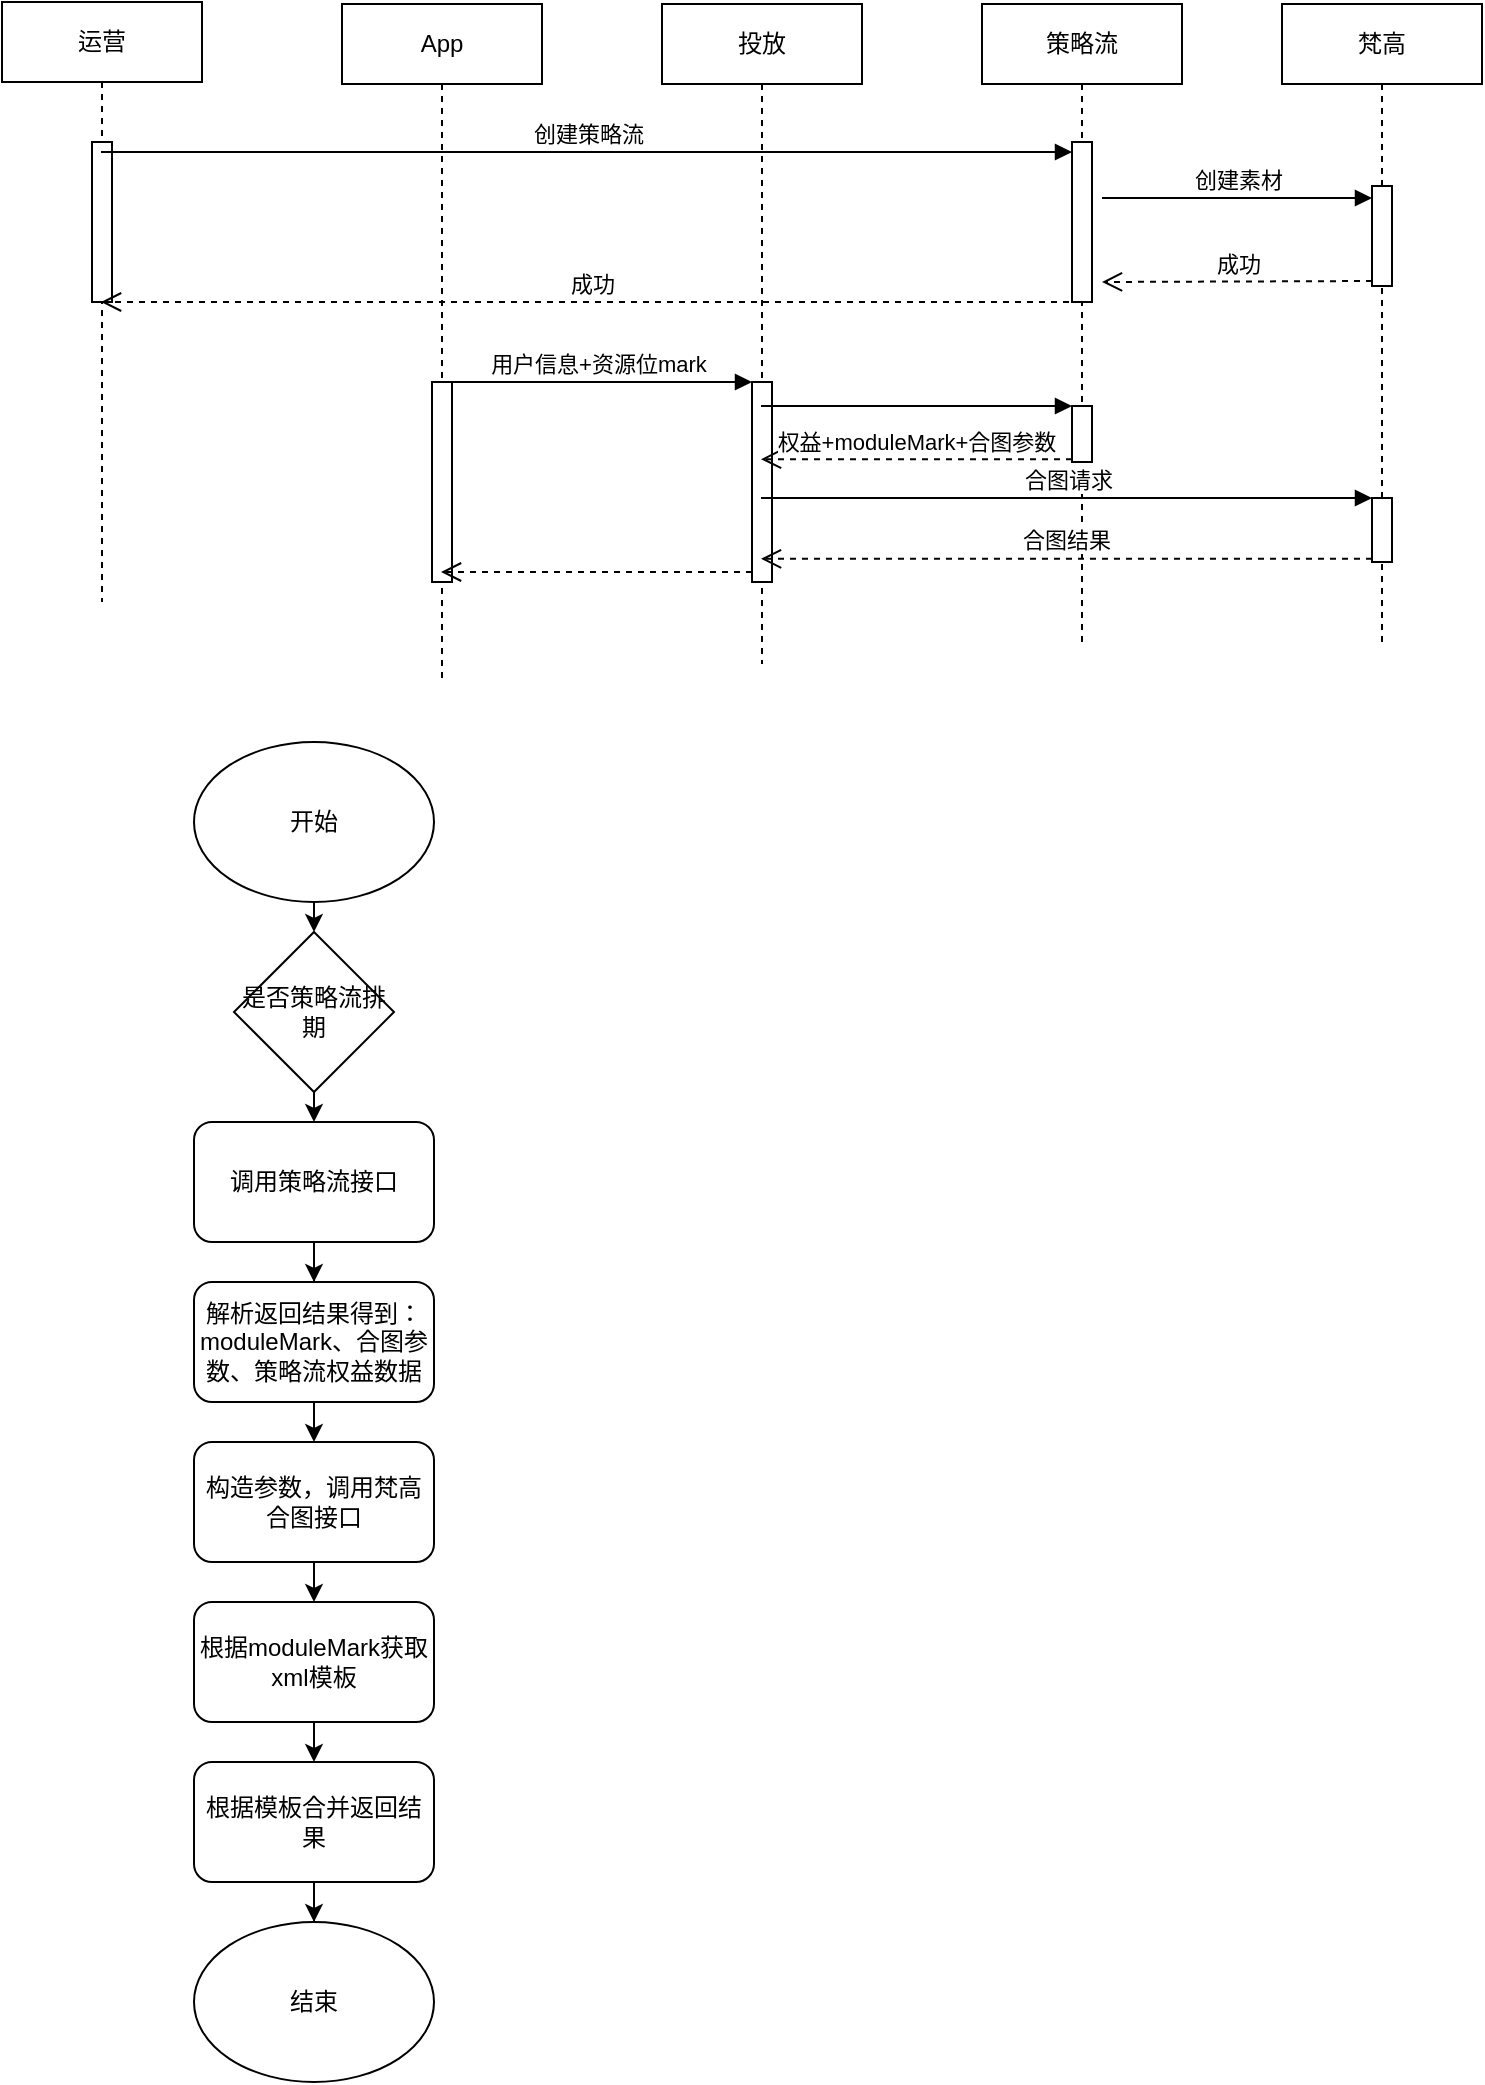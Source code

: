 <mxfile version="14.0.0" type="github">
  <diagram id="yCU4bkz9AmEwMwWTDpiH" name="Page-1">
    <mxGraphModel dx="1186" dy="664" grid="1" gridSize="10" guides="1" tooltips="1" connect="1" arrows="1" fold="1" page="1" pageScale="1" pageWidth="827" pageHeight="1169" math="0" shadow="0">
      <root>
        <mxCell id="0" />
        <mxCell id="1" parent="0" />
        <mxCell id="xL52v0IJe3lVKu3_Eh4v-1" value="运营" style="shape=umlLifeline;perimeter=lifelinePerimeter;whiteSpace=wrap;html=1;container=1;collapsible=0;recursiveResize=0;outlineConnect=0;" vertex="1" parent="1">
          <mxGeometry x="44" y="10" width="100" height="300" as="geometry" />
        </mxCell>
        <mxCell id="xL52v0IJe3lVKu3_Eh4v-11" value="" style="html=1;points=[];perimeter=orthogonalPerimeter;" vertex="1" parent="xL52v0IJe3lVKu3_Eh4v-1">
          <mxGeometry x="45" y="70" width="10" height="80" as="geometry" />
        </mxCell>
        <mxCell id="xL52v0IJe3lVKu3_Eh4v-2" value="投放" style="shape=umlLifeline;perimeter=lifelinePerimeter;whiteSpace=wrap;html=1;container=1;collapsible=0;recursiveResize=0;outlineConnect=0;" vertex="1" parent="1">
          <mxGeometry x="374" y="11" width="100" height="330" as="geometry" />
        </mxCell>
        <mxCell id="xL52v0IJe3lVKu3_Eh4v-15" value="" style="html=1;points=[];perimeter=orthogonalPerimeter;" vertex="1" parent="xL52v0IJe3lVKu3_Eh4v-2">
          <mxGeometry x="45" y="189" width="10" height="100" as="geometry" />
        </mxCell>
        <mxCell id="xL52v0IJe3lVKu3_Eh4v-3" value="策略流" style="shape=umlLifeline;perimeter=lifelinePerimeter;whiteSpace=wrap;html=1;container=1;collapsible=0;recursiveResize=0;outlineConnect=0;" vertex="1" parent="1">
          <mxGeometry x="534" y="11" width="100" height="320" as="geometry" />
        </mxCell>
        <mxCell id="xL52v0IJe3lVKu3_Eh4v-6" value="" style="html=1;points=[];perimeter=orthogonalPerimeter;" vertex="1" parent="xL52v0IJe3lVKu3_Eh4v-3">
          <mxGeometry x="45" y="69" width="10" height="80" as="geometry" />
        </mxCell>
        <mxCell id="xL52v0IJe3lVKu3_Eh4v-18" value="" style="html=1;points=[];perimeter=orthogonalPerimeter;" vertex="1" parent="xL52v0IJe3lVKu3_Eh4v-3">
          <mxGeometry x="45" y="201" width="10" height="28" as="geometry" />
        </mxCell>
        <mxCell id="xL52v0IJe3lVKu3_Eh4v-4" value="梵高" style="shape=umlLifeline;perimeter=lifelinePerimeter;whiteSpace=wrap;html=1;container=1;collapsible=0;recursiveResize=0;outlineConnect=0;" vertex="1" parent="1">
          <mxGeometry x="684" y="11" width="100" height="320" as="geometry" />
        </mxCell>
        <mxCell id="xL52v0IJe3lVKu3_Eh4v-7" value="" style="html=1;points=[];perimeter=orthogonalPerimeter;" vertex="1" parent="xL52v0IJe3lVKu3_Eh4v-4">
          <mxGeometry x="45" y="91" width="10" height="50" as="geometry" />
        </mxCell>
        <mxCell id="xL52v0IJe3lVKu3_Eh4v-21" value="" style="html=1;points=[];perimeter=orthogonalPerimeter;" vertex="1" parent="xL52v0IJe3lVKu3_Eh4v-4">
          <mxGeometry x="45" y="247" width="10" height="32" as="geometry" />
        </mxCell>
        <mxCell id="xL52v0IJe3lVKu3_Eh4v-5" value="App" style="shape=umlLifeline;perimeter=lifelinePerimeter;whiteSpace=wrap;html=1;container=1;collapsible=0;recursiveResize=0;outlineConnect=0;" vertex="1" parent="1">
          <mxGeometry x="214" y="11" width="100" height="340" as="geometry" />
        </mxCell>
        <mxCell id="xL52v0IJe3lVKu3_Eh4v-14" value="" style="html=1;points=[];perimeter=orthogonalPerimeter;" vertex="1" parent="xL52v0IJe3lVKu3_Eh4v-5">
          <mxGeometry x="45" y="189" width="10" height="100" as="geometry" />
        </mxCell>
        <mxCell id="xL52v0IJe3lVKu3_Eh4v-8" value="创建素材" style="html=1;verticalAlign=bottom;endArrow=block;" edge="1" parent="1">
          <mxGeometry relative="1" as="geometry">
            <mxPoint x="594" y="108" as="sourcePoint" />
            <mxPoint x="729" y="108" as="targetPoint" />
          </mxGeometry>
        </mxCell>
        <mxCell id="xL52v0IJe3lVKu3_Eh4v-9" value="成功" style="html=1;verticalAlign=bottom;endArrow=open;dashed=1;endSize=8;exitX=0;exitY=0.95;" edge="1" source="xL52v0IJe3lVKu3_Eh4v-7" parent="1">
          <mxGeometry relative="1" as="geometry">
            <mxPoint x="594" y="150" as="targetPoint" />
          </mxGeometry>
        </mxCell>
        <mxCell id="xL52v0IJe3lVKu3_Eh4v-12" value="创建策略流" style="html=1;verticalAlign=bottom;endArrow=block;entryX=0;entryY=0.25;entryDx=0;entryDy=0;entryPerimeter=0;" edge="1" parent="1">
          <mxGeometry width="80" relative="1" as="geometry">
            <mxPoint x="93.5" y="85" as="sourcePoint" />
            <mxPoint x="579" y="85" as="targetPoint" />
          </mxGeometry>
        </mxCell>
        <mxCell id="xL52v0IJe3lVKu3_Eh4v-13" value="成功" style="html=1;verticalAlign=bottom;endArrow=open;dashed=1;endSize=8;" edge="1" parent="1">
          <mxGeometry relative="1" as="geometry">
            <mxPoint x="583.5" y="160" as="sourcePoint" />
            <mxPoint x="93.5" y="160" as="targetPoint" />
          </mxGeometry>
        </mxCell>
        <mxCell id="xL52v0IJe3lVKu3_Eh4v-16" value="用户信息+资源位mark" style="html=1;verticalAlign=bottom;endArrow=block;entryX=0;entryY=0;" edge="1" target="xL52v0IJe3lVKu3_Eh4v-15" parent="1">
          <mxGeometry relative="1" as="geometry">
            <mxPoint x="263.5" y="200" as="sourcePoint" />
          </mxGeometry>
        </mxCell>
        <mxCell id="xL52v0IJe3lVKu3_Eh4v-17" value="" style="html=1;verticalAlign=bottom;endArrow=open;dashed=1;endSize=8;exitX=0;exitY=0.95;" edge="1" source="xL52v0IJe3lVKu3_Eh4v-15" parent="1">
          <mxGeometry relative="1" as="geometry">
            <mxPoint x="263.5" y="295" as="targetPoint" />
          </mxGeometry>
        </mxCell>
        <mxCell id="xL52v0IJe3lVKu3_Eh4v-19" value="" style="html=1;verticalAlign=bottom;endArrow=block;entryX=0;entryY=0;" edge="1" target="xL52v0IJe3lVKu3_Eh4v-18" parent="1">
          <mxGeometry relative="1" as="geometry">
            <mxPoint x="423.5" y="212" as="sourcePoint" />
          </mxGeometry>
        </mxCell>
        <mxCell id="xL52v0IJe3lVKu3_Eh4v-20" value="权益+moduleMark+合图参数" style="html=1;verticalAlign=bottom;endArrow=open;dashed=1;endSize=8;exitX=0;exitY=0.95;" edge="1" source="xL52v0IJe3lVKu3_Eh4v-18" parent="1">
          <mxGeometry relative="1" as="geometry">
            <mxPoint x="423.5" y="238.6" as="targetPoint" />
          </mxGeometry>
        </mxCell>
        <mxCell id="xL52v0IJe3lVKu3_Eh4v-22" value="合图请求" style="html=1;verticalAlign=bottom;endArrow=block;entryX=0;entryY=0;" edge="1" target="xL52v0IJe3lVKu3_Eh4v-21" parent="1">
          <mxGeometry relative="1" as="geometry">
            <mxPoint x="423.5" y="258" as="sourcePoint" />
          </mxGeometry>
        </mxCell>
        <mxCell id="xL52v0IJe3lVKu3_Eh4v-23" value="合图结果" style="html=1;verticalAlign=bottom;endArrow=open;dashed=1;endSize=8;exitX=0;exitY=0.95;" edge="1" source="xL52v0IJe3lVKu3_Eh4v-21" parent="1">
          <mxGeometry relative="1" as="geometry">
            <mxPoint x="423.5" y="288.4" as="targetPoint" />
          </mxGeometry>
        </mxCell>
        <mxCell id="xL52v0IJe3lVKu3_Eh4v-32" style="edgeStyle=orthogonalEdgeStyle;rounded=0;orthogonalLoop=1;jettySize=auto;html=1;exitX=0.5;exitY=1;exitDx=0;exitDy=0;" edge="1" parent="1" source="xL52v0IJe3lVKu3_Eh4v-26" target="xL52v0IJe3lVKu3_Eh4v-31">
          <mxGeometry relative="1" as="geometry" />
        </mxCell>
        <mxCell id="xL52v0IJe3lVKu3_Eh4v-26" value="调用策略流接口" style="rounded=1;whiteSpace=wrap;html=1;" vertex="1" parent="1">
          <mxGeometry x="140" y="570" width="120" height="60" as="geometry" />
        </mxCell>
        <mxCell id="xL52v0IJe3lVKu3_Eh4v-27" value="开始" style="ellipse;whiteSpace=wrap;html=1;" vertex="1" parent="1">
          <mxGeometry x="140" y="380" width="120" height="80" as="geometry" />
        </mxCell>
        <mxCell id="xL52v0IJe3lVKu3_Eh4v-28" value="" style="endArrow=classic;html=1;exitX=0.5;exitY=1;exitDx=0;exitDy=0;entryX=0.5;entryY=0;entryDx=0;entryDy=0;" edge="1" parent="1" source="xL52v0IJe3lVKu3_Eh4v-27" target="xL52v0IJe3lVKu3_Eh4v-29">
          <mxGeometry width="50" height="50" relative="1" as="geometry">
            <mxPoint x="380" y="650" as="sourcePoint" />
            <mxPoint x="200" y="470" as="targetPoint" />
          </mxGeometry>
        </mxCell>
        <mxCell id="xL52v0IJe3lVKu3_Eh4v-30" style="edgeStyle=orthogonalEdgeStyle;rounded=0;orthogonalLoop=1;jettySize=auto;html=1;exitX=0.5;exitY=1;exitDx=0;exitDy=0;entryX=0.5;entryY=0;entryDx=0;entryDy=0;" edge="1" parent="1" source="xL52v0IJe3lVKu3_Eh4v-29" target="xL52v0IJe3lVKu3_Eh4v-26">
          <mxGeometry relative="1" as="geometry" />
        </mxCell>
        <mxCell id="xL52v0IJe3lVKu3_Eh4v-29" value="是否策略流排期" style="rhombus;whiteSpace=wrap;html=1;" vertex="1" parent="1">
          <mxGeometry x="160" y="475" width="80" height="80" as="geometry" />
        </mxCell>
        <mxCell id="xL52v0IJe3lVKu3_Eh4v-34" style="edgeStyle=orthogonalEdgeStyle;rounded=0;orthogonalLoop=1;jettySize=auto;html=1;exitX=0.5;exitY=1;exitDx=0;exitDy=0;entryX=0.5;entryY=0;entryDx=0;entryDy=0;" edge="1" parent="1" source="xL52v0IJe3lVKu3_Eh4v-31" target="xL52v0IJe3lVKu3_Eh4v-33">
          <mxGeometry relative="1" as="geometry" />
        </mxCell>
        <mxCell id="xL52v0IJe3lVKu3_Eh4v-31" value="解析返回结果得到：moduleMark、合图参数、策略流权益数据" style="rounded=1;whiteSpace=wrap;html=1;" vertex="1" parent="1">
          <mxGeometry x="140" y="650" width="120" height="60" as="geometry" />
        </mxCell>
        <mxCell id="xL52v0IJe3lVKu3_Eh4v-36" style="edgeStyle=orthogonalEdgeStyle;rounded=0;orthogonalLoop=1;jettySize=auto;html=1;exitX=0.5;exitY=1;exitDx=0;exitDy=0;entryX=0.5;entryY=0;entryDx=0;entryDy=0;" edge="1" parent="1" source="xL52v0IJe3lVKu3_Eh4v-33" target="xL52v0IJe3lVKu3_Eh4v-35">
          <mxGeometry relative="1" as="geometry" />
        </mxCell>
        <mxCell id="xL52v0IJe3lVKu3_Eh4v-33" value="构造参数，调用梵高合图接口" style="rounded=1;whiteSpace=wrap;html=1;" vertex="1" parent="1">
          <mxGeometry x="140" y="730" width="120" height="60" as="geometry" />
        </mxCell>
        <mxCell id="xL52v0IJe3lVKu3_Eh4v-38" style="edgeStyle=orthogonalEdgeStyle;rounded=0;orthogonalLoop=1;jettySize=auto;html=1;exitX=0.5;exitY=1;exitDx=0;exitDy=0;entryX=0.5;entryY=0;entryDx=0;entryDy=0;" edge="1" parent="1" source="xL52v0IJe3lVKu3_Eh4v-35" target="xL52v0IJe3lVKu3_Eh4v-37">
          <mxGeometry relative="1" as="geometry" />
        </mxCell>
        <mxCell id="xL52v0IJe3lVKu3_Eh4v-35" value="根据moduleMark获取xml模板" style="rounded=1;whiteSpace=wrap;html=1;" vertex="1" parent="1">
          <mxGeometry x="140" y="810" width="120" height="60" as="geometry" />
        </mxCell>
        <mxCell id="xL52v0IJe3lVKu3_Eh4v-40" style="edgeStyle=orthogonalEdgeStyle;rounded=0;orthogonalLoop=1;jettySize=auto;html=1;exitX=0.5;exitY=1;exitDx=0;exitDy=0;" edge="1" parent="1" source="xL52v0IJe3lVKu3_Eh4v-37" target="xL52v0IJe3lVKu3_Eh4v-39">
          <mxGeometry relative="1" as="geometry" />
        </mxCell>
        <mxCell id="xL52v0IJe3lVKu3_Eh4v-37" value="根据模板合并返回结果" style="rounded=1;whiteSpace=wrap;html=1;" vertex="1" parent="1">
          <mxGeometry x="140" y="890" width="120" height="60" as="geometry" />
        </mxCell>
        <mxCell id="xL52v0IJe3lVKu3_Eh4v-39" value="结束" style="ellipse;whiteSpace=wrap;html=1;" vertex="1" parent="1">
          <mxGeometry x="140" y="970" width="120" height="80" as="geometry" />
        </mxCell>
      </root>
    </mxGraphModel>
  </diagram>
</mxfile>
